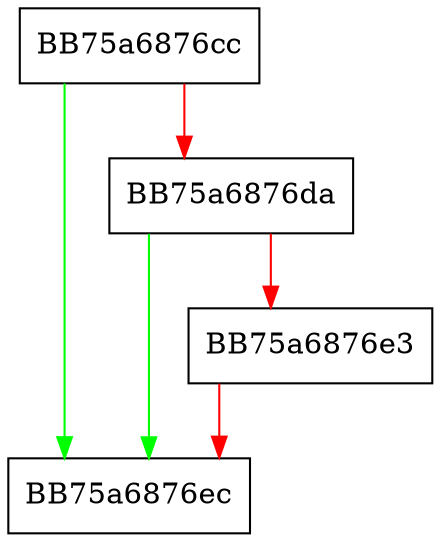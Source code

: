 digraph FreeRtpId {
  node [shape="box"];
  graph [splines=ortho];
  BB75a6876cc -> BB75a6876ec [color="green"];
  BB75a6876cc -> BB75a6876da [color="red"];
  BB75a6876da -> BB75a6876ec [color="green"];
  BB75a6876da -> BB75a6876e3 [color="red"];
  BB75a6876e3 -> BB75a6876ec [color="red"];
}